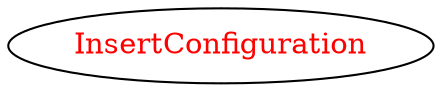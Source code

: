 digraph dependencyGraph {
 concentrate=true;
 ranksep="2.0";
 rankdir="LR"; 
 splines="ortho";
"InsertConfiguration" [fontcolor="red"];
}